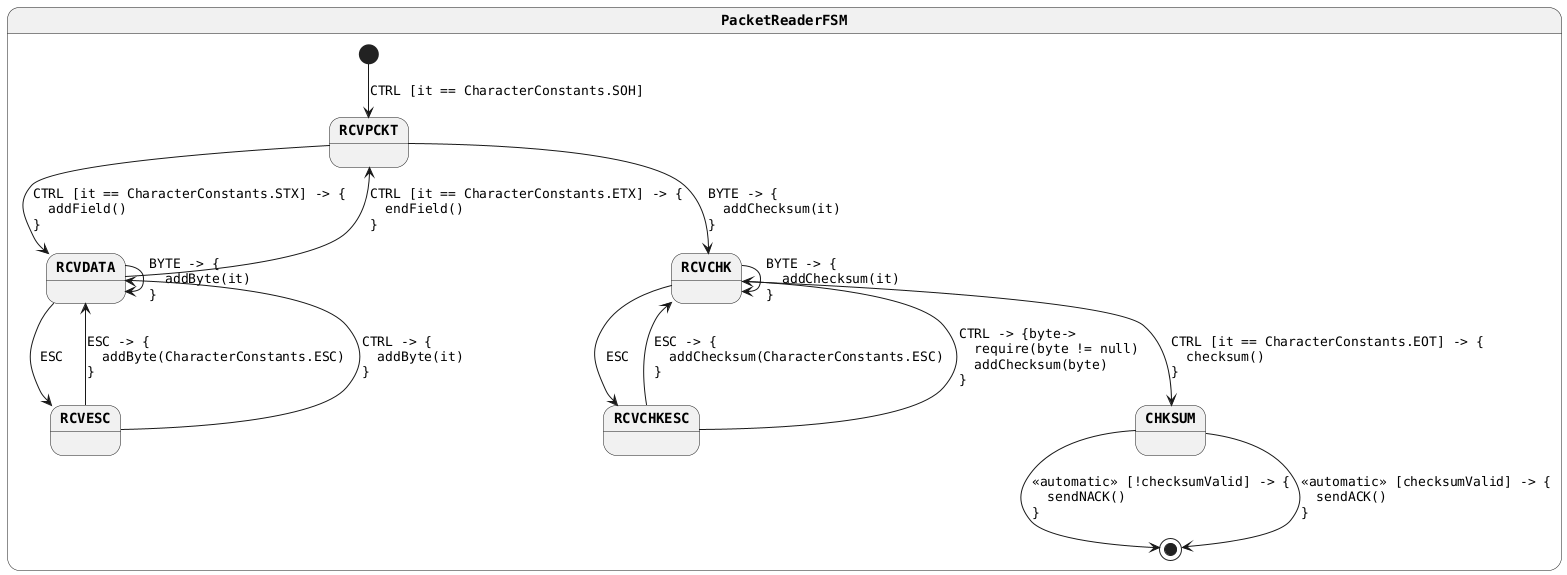 @startuml
skinparam monochrome true
skinparam StateFontName Helvetica
skinparam defaultFontName Monospaced
skinparam defaultFontStyle Bold
skinparam state {
    FontStyle Bold
}
state PacketReaderFSM {
[*] --> RCVPCKT : CTRL [it == CharacterConstants.SOH]
RCVPCKT --> RCVDATA : CTRL [it == CharacterConstants.STX] -> {\l  addField()\l}
RCVPCKT --> RCVCHK : BYTE -> {\l  addChecksum(it)\l}
RCVDATA --> RCVDATA : BYTE -> {\l  addByte(it)\l}
RCVDATA --> RCVPCKT : CTRL [it == CharacterConstants.ETX] -> {\l  endField()\l}
RCVDATA --> RCVESC : ESC
RCVESC --> RCVDATA : ESC -> {\l  addByte(CharacterConstants.ESC)\l}
RCVESC --> RCVDATA : CTRL -> {\l  addByte(it)\l}
RCVCHK --> RCVCHK : BYTE -> {\l  addChecksum(it)\l}
RCVCHK --> RCVCHKESC : ESC
RCVCHK --> CHKSUM : CTRL [it == CharacterConstants.EOT] -> {\l  checksum()\l}
CHKSUM --> [*] : <<automatic>> [!checksumValid] -> {\l  sendNACK()\l}
CHKSUM --> [*] : <<automatic>> [checksumValid] -> {\l  sendACK()\l}
RCVCHKESC --> RCVCHK : ESC -> {\l  addChecksum(CharacterConstants.ESC)\l}
RCVCHKESC --> RCVCHK : CTRL -> {byte->\l  require(byte != null)\l  addChecksum(byte)\l}
}
@enduml
